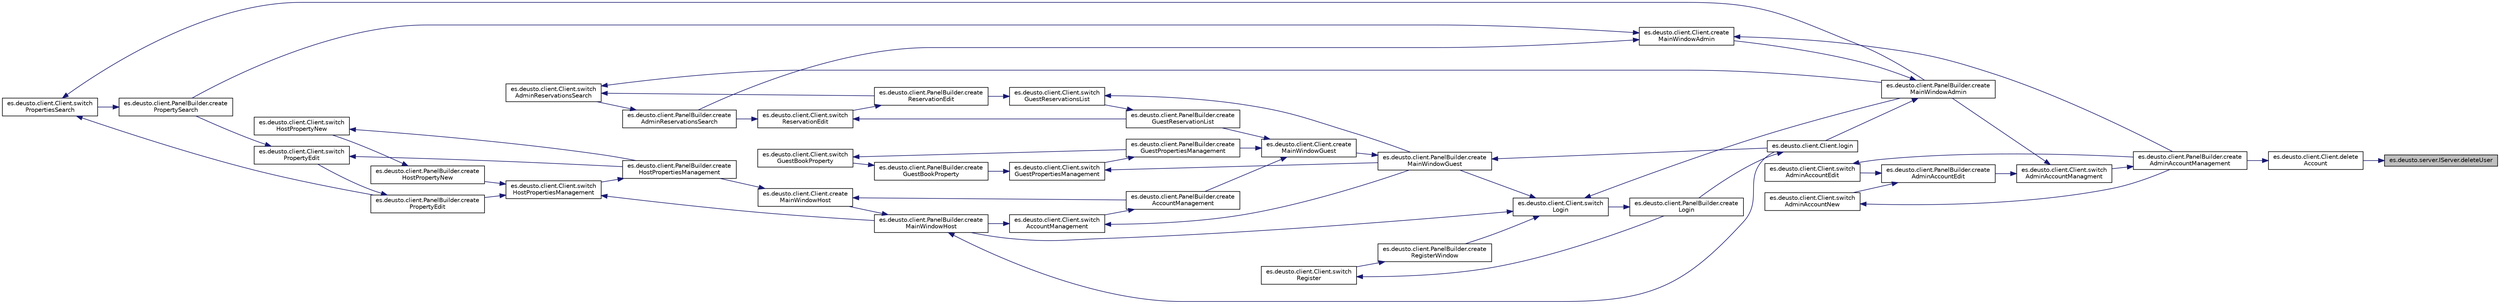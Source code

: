 digraph "es.deusto.server.IServer.deleteUser"
{
 // LATEX_PDF_SIZE
  edge [fontname="Helvetica",fontsize="10",labelfontname="Helvetica",labelfontsize="10"];
  node [fontname="Helvetica",fontsize="10",shape=record];
  rankdir="RL";
  Node236 [label="es.deusto.server.IServer.deleteUser",height=0.2,width=0.4,color="black", fillcolor="grey75", style="filled", fontcolor="black",tooltip=" "];
  Node236 -> Node237 [dir="back",color="midnightblue",fontsize="10",style="solid",fontname="Helvetica"];
  Node237 [label="es.deusto.client.Client.delete\lAccount",height=0.2,width=0.4,color="black", fillcolor="white", style="filled",URL="$classes_1_1deusto_1_1client_1_1_client.html#ac4ca2d9c787126ab9efa15192586e195",tooltip=" "];
  Node237 -> Node238 [dir="back",color="midnightblue",fontsize="10",style="solid",fontname="Helvetica"];
  Node238 [label="es.deusto.client.PanelBuilder.create\lAdminAccountManagement",height=0.2,width=0.4,color="black", fillcolor="white", style="filled",URL="$classes_1_1deusto_1_1client_1_1_panel_builder.html#a76906aa362d3a389bda577a79b413374",tooltip=" "];
  Node238 -> Node239 [dir="back",color="midnightblue",fontsize="10",style="solid",fontname="Helvetica"];
  Node239 [label="es.deusto.client.Client.switch\lAdminAccountManagment",height=0.2,width=0.4,color="black", fillcolor="white", style="filled",URL="$classes_1_1deusto_1_1client_1_1_client.html#a2f806363c591a46a42ca419df7ce4ef0",tooltip=" "];
  Node239 -> Node240 [dir="back",color="midnightblue",fontsize="10",style="solid",fontname="Helvetica"];
  Node240 [label="es.deusto.client.PanelBuilder.create\lAdminAccountEdit",height=0.2,width=0.4,color="black", fillcolor="white", style="filled",URL="$classes_1_1deusto_1_1client_1_1_panel_builder.html#ab47c3bca19d01967d895e0dd7d3ad2f4",tooltip=" "];
  Node240 -> Node241 [dir="back",color="midnightblue",fontsize="10",style="solid",fontname="Helvetica"];
  Node241 [label="es.deusto.client.Client.switch\lAdminAccountEdit",height=0.2,width=0.4,color="black", fillcolor="white", style="filled",URL="$classes_1_1deusto_1_1client_1_1_client.html#a60c21761b82af9149afcf18fdebbc417",tooltip=" "];
  Node241 -> Node238 [dir="back",color="midnightblue",fontsize="10",style="solid",fontname="Helvetica"];
  Node240 -> Node242 [dir="back",color="midnightblue",fontsize="10",style="solid",fontname="Helvetica"];
  Node242 [label="es.deusto.client.Client.switch\lAdminAccountNew",height=0.2,width=0.4,color="black", fillcolor="white", style="filled",URL="$classes_1_1deusto_1_1client_1_1_client.html#a7b9ebc242c5d265ebeacb379034c9b7b",tooltip=" "];
  Node242 -> Node238 [dir="back",color="midnightblue",fontsize="10",style="solid",fontname="Helvetica"];
  Node239 -> Node243 [dir="back",color="midnightblue",fontsize="10",style="solid",fontname="Helvetica"];
  Node243 [label="es.deusto.client.PanelBuilder.create\lMainWindowAdmin",height=0.2,width=0.4,color="black", fillcolor="white", style="filled",URL="$classes_1_1deusto_1_1client_1_1_panel_builder.html#a32b7942177958f07263535d6d255556b",tooltip=" "];
  Node243 -> Node244 [dir="back",color="midnightblue",fontsize="10",style="solid",fontname="Helvetica"];
  Node244 [label="es.deusto.client.Client.login",height=0.2,width=0.4,color="black", fillcolor="white", style="filled",URL="$classes_1_1deusto_1_1client_1_1_client.html#a5c063d0b51ad320c92aa4d2525d67249",tooltip=" "];
  Node244 -> Node245 [dir="back",color="midnightblue",fontsize="10",style="solid",fontname="Helvetica"];
  Node245 [label="es.deusto.client.PanelBuilder.create\lLogin",height=0.2,width=0.4,color="black", fillcolor="white", style="filled",URL="$classes_1_1deusto_1_1client_1_1_panel_builder.html#a1922794e0ef78f689031499da33f495b",tooltip=" "];
  Node245 -> Node246 [dir="back",color="midnightblue",fontsize="10",style="solid",fontname="Helvetica"];
  Node246 [label="es.deusto.client.Client.switch\lLogin",height=0.2,width=0.4,color="black", fillcolor="white", style="filled",URL="$classes_1_1deusto_1_1client_1_1_client.html#a3649bfd0f4c5465aa12412473082b4a7",tooltip=" "];
  Node246 -> Node247 [dir="back",color="midnightblue",fontsize="10",style="solid",fontname="Helvetica"];
  Node247 [label="es.deusto.client.PanelBuilder.create\lRegisterWindow",height=0.2,width=0.4,color="black", fillcolor="white", style="filled",URL="$classes_1_1deusto_1_1client_1_1_panel_builder.html#abb0748521d51c1dcdcdd548f487ef72b",tooltip=" "];
  Node247 -> Node248 [dir="back",color="midnightblue",fontsize="10",style="solid",fontname="Helvetica"];
  Node248 [label="es.deusto.client.Client.switch\lRegister",height=0.2,width=0.4,color="black", fillcolor="white", style="filled",URL="$classes_1_1deusto_1_1client_1_1_client.html#a4d905b598ea8ff38f06e9a12b81dcab2",tooltip=" "];
  Node248 -> Node245 [dir="back",color="midnightblue",fontsize="10",style="solid",fontname="Helvetica"];
  Node246 -> Node243 [dir="back",color="midnightblue",fontsize="10",style="solid",fontname="Helvetica"];
  Node246 -> Node249 [dir="back",color="midnightblue",fontsize="10",style="solid",fontname="Helvetica"];
  Node249 [label="es.deusto.client.PanelBuilder.create\lMainWindowHost",height=0.2,width=0.4,color="black", fillcolor="white", style="filled",URL="$classes_1_1deusto_1_1client_1_1_panel_builder.html#a0d8f1d6c73010786f5b1765fdc490e4b",tooltip=" "];
  Node249 -> Node244 [dir="back",color="midnightblue",fontsize="10",style="solid",fontname="Helvetica"];
  Node249 -> Node250 [dir="back",color="midnightblue",fontsize="10",style="solid",fontname="Helvetica"];
  Node250 [label="es.deusto.client.Client.create\lMainWindowHost",height=0.2,width=0.4,color="black", fillcolor="white", style="filled",URL="$classes_1_1deusto_1_1client_1_1_client.html#afd0e78bff5570acbd1f8b06893d3a078",tooltip=" "];
  Node250 -> Node251 [dir="back",color="midnightblue",fontsize="10",style="solid",fontname="Helvetica"];
  Node251 [label="es.deusto.client.PanelBuilder.create\lHostPropertiesManagement",height=0.2,width=0.4,color="black", fillcolor="white", style="filled",URL="$classes_1_1deusto_1_1client_1_1_panel_builder.html#a163a405546ee36aa7ce547c754b17844",tooltip=" "];
  Node251 -> Node252 [dir="back",color="midnightblue",fontsize="10",style="solid",fontname="Helvetica"];
  Node252 [label="es.deusto.client.Client.switch\lHostPropertiesManagement",height=0.2,width=0.4,color="black", fillcolor="white", style="filled",URL="$classes_1_1deusto_1_1client_1_1_client.html#a19e2021b8e93a30af971bfd07c2a8507",tooltip=" "];
  Node252 -> Node253 [dir="back",color="midnightblue",fontsize="10",style="solid",fontname="Helvetica"];
  Node253 [label="es.deusto.client.PanelBuilder.create\lPropertyEdit",height=0.2,width=0.4,color="black", fillcolor="white", style="filled",URL="$classes_1_1deusto_1_1client_1_1_panel_builder.html#aeaa0ead483ff83c6a51a96eddaa8795a",tooltip=" "];
  Node253 -> Node254 [dir="back",color="midnightblue",fontsize="10",style="solid",fontname="Helvetica"];
  Node254 [label="es.deusto.client.Client.switch\lPropertyEdit",height=0.2,width=0.4,color="black", fillcolor="white", style="filled",URL="$classes_1_1deusto_1_1client_1_1_client.html#a5dd6469d4428fe705fce4087aa386602",tooltip=" "];
  Node254 -> Node255 [dir="back",color="midnightblue",fontsize="10",style="solid",fontname="Helvetica"];
  Node255 [label="es.deusto.client.PanelBuilder.create\lPropertySearch",height=0.2,width=0.4,color="black", fillcolor="white", style="filled",URL="$classes_1_1deusto_1_1client_1_1_panel_builder.html#a96fdce41db963997c711d646563c69e0",tooltip=" "];
  Node255 -> Node256 [dir="back",color="midnightblue",fontsize="10",style="solid",fontname="Helvetica"];
  Node256 [label="es.deusto.client.Client.switch\lPropertiesSearch",height=0.2,width=0.4,color="black", fillcolor="white", style="filled",URL="$classes_1_1deusto_1_1client_1_1_client.html#af87b7fcbe691ef0a31dbc6849a037415",tooltip=" "];
  Node256 -> Node253 [dir="back",color="midnightblue",fontsize="10",style="solid",fontname="Helvetica"];
  Node256 -> Node243 [dir="back",color="midnightblue",fontsize="10",style="solid",fontname="Helvetica"];
  Node254 -> Node251 [dir="back",color="midnightblue",fontsize="10",style="solid",fontname="Helvetica"];
  Node252 -> Node257 [dir="back",color="midnightblue",fontsize="10",style="solid",fontname="Helvetica"];
  Node257 [label="es.deusto.client.PanelBuilder.create\lHostPropertyNew",height=0.2,width=0.4,color="black", fillcolor="white", style="filled",URL="$classes_1_1deusto_1_1client_1_1_panel_builder.html#a5211ab6dedb849c374d7816f5071109c",tooltip=" "];
  Node257 -> Node258 [dir="back",color="midnightblue",fontsize="10",style="solid",fontname="Helvetica"];
  Node258 [label="es.deusto.client.Client.switch\lHostPropertyNew",height=0.2,width=0.4,color="black", fillcolor="white", style="filled",URL="$classes_1_1deusto_1_1client_1_1_client.html#a0796863f65c9c5e8857b3b129802358e",tooltip=" "];
  Node258 -> Node251 [dir="back",color="midnightblue",fontsize="10",style="solid",fontname="Helvetica"];
  Node252 -> Node249 [dir="back",color="midnightblue",fontsize="10",style="solid",fontname="Helvetica"];
  Node250 -> Node259 [dir="back",color="midnightblue",fontsize="10",style="solid",fontname="Helvetica"];
  Node259 [label="es.deusto.client.PanelBuilder.create\lAccountManagement",height=0.2,width=0.4,color="black", fillcolor="white", style="filled",URL="$classes_1_1deusto_1_1client_1_1_panel_builder.html#aa51d5dd53cd9147ffc99d4b9c5c3026d",tooltip=" "];
  Node259 -> Node260 [dir="back",color="midnightblue",fontsize="10",style="solid",fontname="Helvetica"];
  Node260 [label="es.deusto.client.Client.switch\lAccountManagement",height=0.2,width=0.4,color="black", fillcolor="white", style="filled",URL="$classes_1_1deusto_1_1client_1_1_client.html#af82d1b484aaaa288d5e6efc2723fa9bd",tooltip=" "];
  Node260 -> Node249 [dir="back",color="midnightblue",fontsize="10",style="solid",fontname="Helvetica"];
  Node260 -> Node261 [dir="back",color="midnightblue",fontsize="10",style="solid",fontname="Helvetica"];
  Node261 [label="es.deusto.client.PanelBuilder.create\lMainWindowGuest",height=0.2,width=0.4,color="black", fillcolor="white", style="filled",URL="$classes_1_1deusto_1_1client_1_1_panel_builder.html#a8969744356db218b0c7ec2131856433d",tooltip=" "];
  Node261 -> Node244 [dir="back",color="midnightblue",fontsize="10",style="solid",fontname="Helvetica"];
  Node261 -> Node262 [dir="back",color="midnightblue",fontsize="10",style="solid",fontname="Helvetica"];
  Node262 [label="es.deusto.client.Client.create\lMainWindowGuest",height=0.2,width=0.4,color="black", fillcolor="white", style="filled",URL="$classes_1_1deusto_1_1client_1_1_client.html#ade35c639554c770d3c2494e98c8ecb5c",tooltip=" "];
  Node262 -> Node263 [dir="back",color="midnightblue",fontsize="10",style="solid",fontname="Helvetica"];
  Node263 [label="es.deusto.client.PanelBuilder.create\lGuestReservationList",height=0.2,width=0.4,color="black", fillcolor="white", style="filled",URL="$classes_1_1deusto_1_1client_1_1_panel_builder.html#a49dcd798d35c7b9b9c05e1353133afe1",tooltip=" "];
  Node263 -> Node264 [dir="back",color="midnightblue",fontsize="10",style="solid",fontname="Helvetica"];
  Node264 [label="es.deusto.client.Client.switch\lGuestReservationsList",height=0.2,width=0.4,color="black", fillcolor="white", style="filled",URL="$classes_1_1deusto_1_1client_1_1_client.html#abe4b00051f82e6fcf26c236b711cdf15",tooltip=" "];
  Node264 -> Node265 [dir="back",color="midnightblue",fontsize="10",style="solid",fontname="Helvetica"];
  Node265 [label="es.deusto.client.PanelBuilder.create\lReservationEdit",height=0.2,width=0.4,color="black", fillcolor="white", style="filled",URL="$classes_1_1deusto_1_1client_1_1_panel_builder.html#a7c3b05bd40288bf45dc318f9f26a0377",tooltip=" "];
  Node265 -> Node266 [dir="back",color="midnightblue",fontsize="10",style="solid",fontname="Helvetica"];
  Node266 [label="es.deusto.client.Client.switch\lReservationEdit",height=0.2,width=0.4,color="black", fillcolor="white", style="filled",URL="$classes_1_1deusto_1_1client_1_1_client.html#a0f4f5c060e44c9d9d6ed08b652612b13",tooltip=" "];
  Node266 -> Node263 [dir="back",color="midnightblue",fontsize="10",style="solid",fontname="Helvetica"];
  Node266 -> Node267 [dir="back",color="midnightblue",fontsize="10",style="solid",fontname="Helvetica"];
  Node267 [label="es.deusto.client.PanelBuilder.create\lAdminReservationsSearch",height=0.2,width=0.4,color="black", fillcolor="white", style="filled",URL="$classes_1_1deusto_1_1client_1_1_panel_builder.html#adc074dabcf7a18b43dc6d71df8f58963",tooltip=" "];
  Node267 -> Node268 [dir="back",color="midnightblue",fontsize="10",style="solid",fontname="Helvetica"];
  Node268 [label="es.deusto.client.Client.switch\lAdminReservationsSearch",height=0.2,width=0.4,color="black", fillcolor="white", style="filled",URL="$classes_1_1deusto_1_1client_1_1_client.html#a64110a92c5026cc2c23c1989d86164fd",tooltip=" "];
  Node268 -> Node265 [dir="back",color="midnightblue",fontsize="10",style="solid",fontname="Helvetica"];
  Node268 -> Node243 [dir="back",color="midnightblue",fontsize="10",style="solid",fontname="Helvetica"];
  Node264 -> Node261 [dir="back",color="midnightblue",fontsize="10",style="solid",fontname="Helvetica"];
  Node262 -> Node269 [dir="back",color="midnightblue",fontsize="10",style="solid",fontname="Helvetica"];
  Node269 [label="es.deusto.client.PanelBuilder.create\lGuestPropertiesManagement",height=0.2,width=0.4,color="black", fillcolor="white", style="filled",URL="$classes_1_1deusto_1_1client_1_1_panel_builder.html#a25c2bcc9184c1c014c9daf5d81b89728",tooltip=" "];
  Node269 -> Node270 [dir="back",color="midnightblue",fontsize="10",style="solid",fontname="Helvetica"];
  Node270 [label="es.deusto.client.Client.switch\lGuestPropertiesManagement",height=0.2,width=0.4,color="black", fillcolor="white", style="filled",URL="$classes_1_1deusto_1_1client_1_1_client.html#afd4978131a2d9f94f8a65f4fc2641235",tooltip=" "];
  Node270 -> Node271 [dir="back",color="midnightblue",fontsize="10",style="solid",fontname="Helvetica"];
  Node271 [label="es.deusto.client.PanelBuilder.create\lGuestBookProperty",height=0.2,width=0.4,color="black", fillcolor="white", style="filled",URL="$classes_1_1deusto_1_1client_1_1_panel_builder.html#a0d6ae6821b7f28f9fffb0d570d6524af",tooltip=" "];
  Node271 -> Node272 [dir="back",color="midnightblue",fontsize="10",style="solid",fontname="Helvetica"];
  Node272 [label="es.deusto.client.Client.switch\lGuestBookProperty",height=0.2,width=0.4,color="black", fillcolor="white", style="filled",URL="$classes_1_1deusto_1_1client_1_1_client.html#a9f7d7f1006b6b5da7c8fab120b127521",tooltip=" "];
  Node272 -> Node269 [dir="back",color="midnightblue",fontsize="10",style="solid",fontname="Helvetica"];
  Node270 -> Node261 [dir="back",color="midnightblue",fontsize="10",style="solid",fontname="Helvetica"];
  Node262 -> Node259 [dir="back",color="midnightblue",fontsize="10",style="solid",fontname="Helvetica"];
  Node246 -> Node261 [dir="back",color="midnightblue",fontsize="10",style="solid",fontname="Helvetica"];
  Node243 -> Node273 [dir="back",color="midnightblue",fontsize="10",style="solid",fontname="Helvetica"];
  Node273 [label="es.deusto.client.Client.create\lMainWindowAdmin",height=0.2,width=0.4,color="black", fillcolor="white", style="filled",URL="$classes_1_1deusto_1_1client_1_1_client.html#a1628f28a7a5758510ccb6a4d1fa697a9",tooltip=" "];
  Node273 -> Node255 [dir="back",color="midnightblue",fontsize="10",style="solid",fontname="Helvetica"];
  Node273 -> Node238 [dir="back",color="midnightblue",fontsize="10",style="solid",fontname="Helvetica"];
  Node273 -> Node267 [dir="back",color="midnightblue",fontsize="10",style="solid",fontname="Helvetica"];
}
